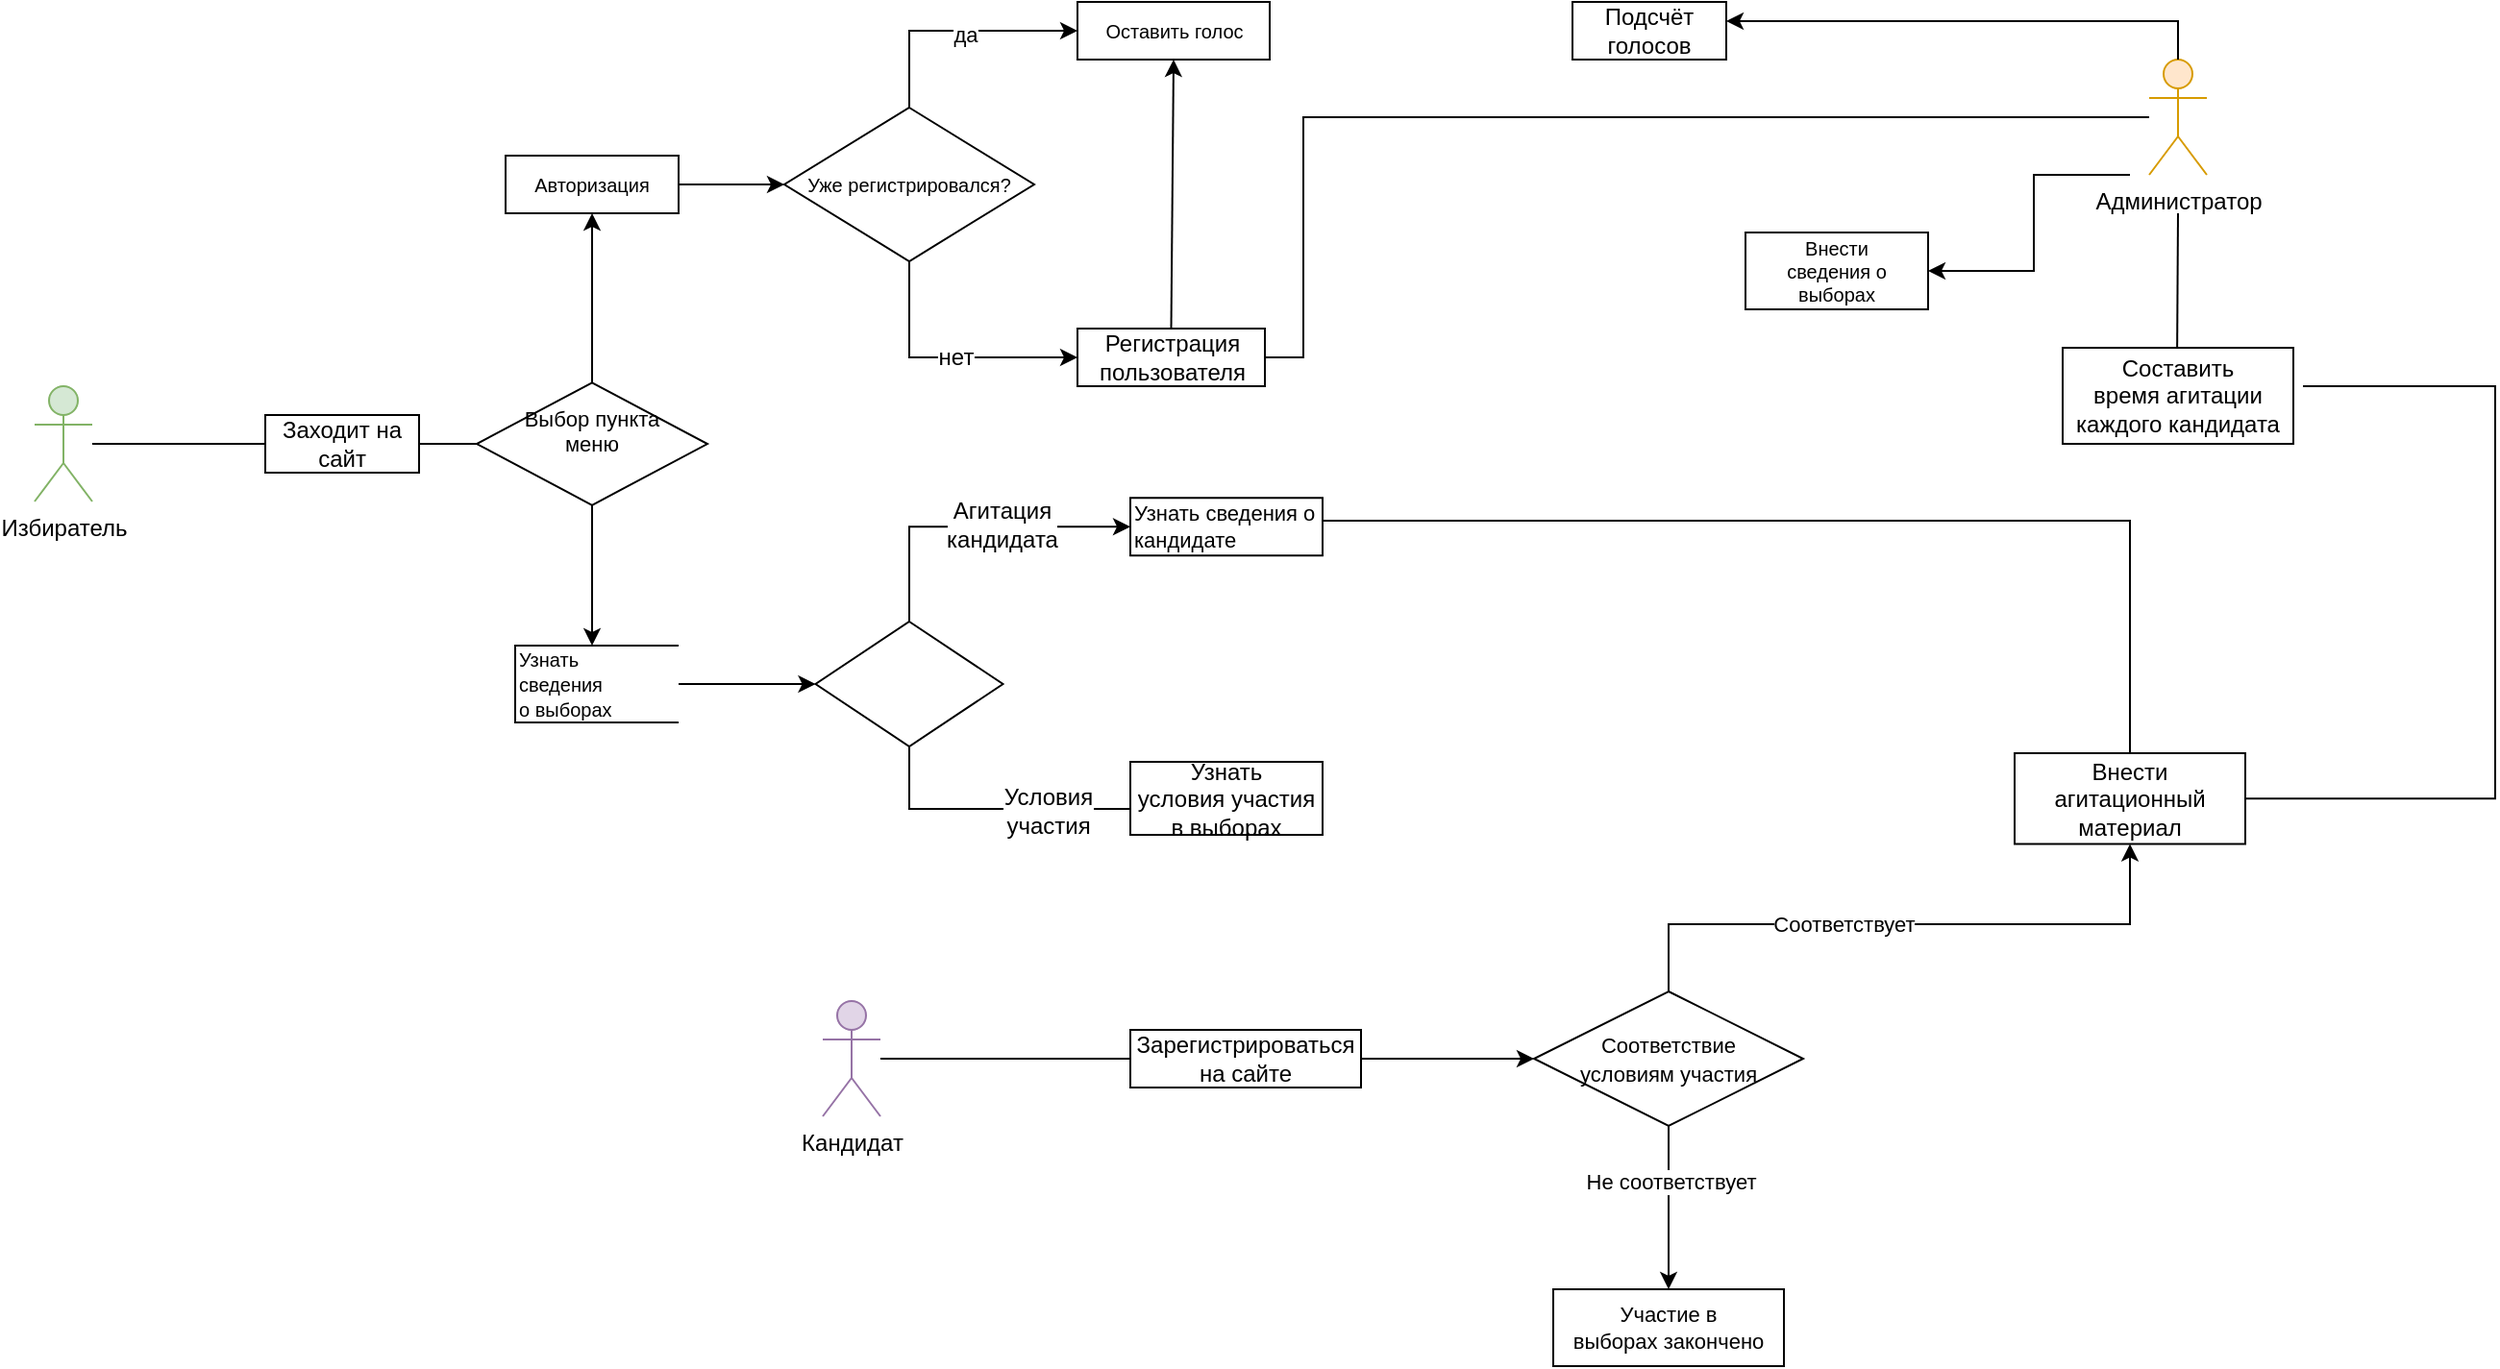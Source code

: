 <mxfile version="15.4.3" type="github"><diagram id="JmuFzZtwAlmiX_NOEhPW" name="Page-1"><mxGraphModel dx="1038" dy="617" grid="1" gridSize="10" guides="1" tooltips="1" connect="1" arrows="1" fold="1" page="1" pageScale="1" pageWidth="827" pageHeight="1169" math="0" shadow="0"><root><mxCell id="0"/><mxCell id="1" parent="0"/><mxCell id="QcxPbey-fvQrx8h6nicg-6" value="" style="edgeStyle=none;rounded=0;orthogonalLoop=1;jettySize=auto;html=1;endArrow=none;endFill=0;" parent="1" target="QcxPbey-fvQrx8h6nicg-3" edge="1"><mxGeometry relative="1" as="geometry"><mxPoint x="90" y="400" as="sourcePoint"/></mxGeometry></mxCell><mxCell id="Ckuc4saJkIq0bEPmqGia-1" value="Избиратель" style="shape=umlActor;verticalLabelPosition=bottom;verticalAlign=top;html=1;outlineConnect=0;hachureGap=4;pointerEvents=0;fillColor=#d5e8d4;strokeColor=#82b366;" parent="1" vertex="1"><mxGeometry x="60" y="370" width="30" height="60" as="geometry"/></mxCell><mxCell id="Ckuc4saJkIq0bEPmqGia-4" value="Администратор" style="shape=umlActor;verticalLabelPosition=bottom;verticalAlign=top;html=1;outlineConnect=0;hachureGap=4;pointerEvents=0;fillColor=#ffe6cc;strokeColor=#d79b00;" parent="1" vertex="1"><mxGeometry x="1160" y="200" width="30" height="60" as="geometry"/></mxCell><mxCell id="Ckuc4saJkIq0bEPmqGia-5" value="Кандидат" style="shape=umlActor;verticalLabelPosition=bottom;verticalAlign=top;html=1;outlineConnect=0;hachureGap=4;pointerEvents=0;fillColor=#e1d5e7;strokeColor=#9673a6;" parent="1" vertex="1"><mxGeometry x="470" y="690" width="30" height="60" as="geometry"/></mxCell><mxCell id="QcxPbey-fvQrx8h6nicg-13" style="edgeStyle=none;rounded=0;orthogonalLoop=1;jettySize=auto;html=1;exitX=1;exitY=0.5;exitDx=0;exitDy=0;entryX=0;entryY=0.5;entryDx=0;entryDy=0;fontSize=10;endArrow=none;endFill=0;" parent="1" source="QcxPbey-fvQrx8h6nicg-3" edge="1"><mxGeometry relative="1" as="geometry"><mxPoint x="290" y="400" as="targetPoint"/></mxGeometry></mxCell><mxCell id="QcxPbey-fvQrx8h6nicg-3" value="Заходит на сайт" style="rounded=0;whiteSpace=wrap;html=1;" parent="1" vertex="1"><mxGeometry x="180" y="385" width="80" height="30" as="geometry"/></mxCell><mxCell id="QcxPbey-fvQrx8h6nicg-22" value="" style="edgeStyle=none;rounded=0;orthogonalLoop=1;jettySize=auto;html=1;fontSize=11;endArrow=classic;endFill=1;" parent="1" source="QcxPbey-fvQrx8h6nicg-18" target="QcxPbey-fvQrx8h6nicg-21" edge="1"><mxGeometry relative="1" as="geometry"/></mxCell><mxCell id="QcxPbey-fvQrx8h6nicg-25" value="" style="edgeStyle=none;rounded=0;orthogonalLoop=1;jettySize=auto;html=1;fontSize=11;endArrow=classic;endFill=1;" parent="1" source="QcxPbey-fvQrx8h6nicg-18" edge="1"><mxGeometry relative="1" as="geometry"><mxPoint x="350" y="505" as="targetPoint"/></mxGeometry></mxCell><mxCell id="QcxPbey-fvQrx8h6nicg-18" value="&lt;font style=&quot;font-size: 11px&quot;&gt;Выбор пункта &lt;br&gt;&lt;font style=&quot;font-size: 11px&quot;&gt;меню&lt;/font&gt; &lt;font style=&quot;font-size: 11px&quot;&gt; &lt;br&gt; &lt;br&gt; &lt;/font&gt;&lt;/font&gt;" style="strokeWidth=1;html=1;shape=mxgraph.flowchart.decision;whiteSpace=wrap;fontSize=10;" parent="1" vertex="1"><mxGeometry x="290" y="368.13" width="120" height="63.75" as="geometry"/></mxCell><mxCell id="QcxPbey-fvQrx8h6nicg-39" value="" style="edgeStyle=none;rounded=0;orthogonalLoop=1;jettySize=auto;html=1;fontSize=11;endArrow=classic;endFill=1;" parent="1" source="QcxPbey-fvQrx8h6nicg-21" target="QcxPbey-fvQrx8h6nicg-38" edge="1"><mxGeometry relative="1" as="geometry"/></mxCell><mxCell id="QcxPbey-fvQrx8h6nicg-21" value="Авторизация" style="whiteSpace=wrap;html=1;fontSize=10;strokeWidth=1;" parent="1" vertex="1"><mxGeometry x="305" y="250" width="90" height="30" as="geometry"/></mxCell><mxCell id="QcxPbey-fvQrx8h6nicg-60" value="" style="edgeStyle=none;rounded=0;orthogonalLoop=1;jettySize=auto;html=1;fontSize=12;endArrow=classic;endFill=1;elbow=vertical;" parent="1" source="QcxPbey-fvQrx8h6nicg-29" target="QcxPbey-fvQrx8h6nicg-59" edge="1"><mxGeometry relative="1" as="geometry"/></mxCell><mxCell id="QcxPbey-fvQrx8h6nicg-29" value="&lt;font&gt;&lt;span style=&quot;text-align: center ; font-size: 10px&quot;&gt;Узнать&lt;/span&gt;&lt;br style=&quot;text-align: center&quot;&gt;&lt;span style=&quot;text-align: center ; font-size: 10px&quot;&gt;сведения&lt;/span&gt;&lt;/font&gt; &lt;br&gt;&lt;div style=&quot;text-align: center&quot;&gt;&lt;span style=&quot;font-size: 10px&quot;&gt;о выборах&lt;/span&gt;&lt;/div&gt;" style="strokeWidth=1;html=1;shape=mxgraph.flowchart.annotation_1;align=left;pointerEvents=1;rounded=0;fontSize=11;" parent="1" vertex="1"><mxGeometry x="310" y="505" width="85" height="40" as="geometry"/></mxCell><mxCell id="QcxPbey-fvQrx8h6nicg-33" value="" style="edgeStyle=none;rounded=0;orthogonalLoop=1;jettySize=auto;html=1;fontSize=11;endArrow=none;endFill=0;" parent="1" edge="1"><mxGeometry relative="1" as="geometry"><mxPoint x="1174.5" y="360" as="sourcePoint"/><mxPoint x="1175" y="280" as="targetPoint"/></mxGeometry></mxCell><mxCell id="QcxPbey-fvQrx8h6nicg-34" value="Внести&lt;br&gt;&lt;font&gt;сведения&amp;nbsp;&lt;/font&gt;&lt;font&gt;о выборах&lt;/font&gt;" style="whiteSpace=wrap;html=1;fontSize=10;strokeWidth=1;" parent="1" vertex="1"><mxGeometry x="950" y="290" width="95" height="40" as="geometry"/></mxCell><mxCell id="QcxPbey-fvQrx8h6nicg-38" value="Уже регистрировался?" style="rhombus;whiteSpace=wrap;html=1;fontSize=10;strokeWidth=1;" parent="1" vertex="1"><mxGeometry x="450" y="225" width="130" height="80" as="geometry"/></mxCell><mxCell id="QcxPbey-fvQrx8h6nicg-40" value="Оставить голос" style="whiteSpace=wrap;html=1;fontSize=10;strokeWidth=1;" parent="1" vertex="1"><mxGeometry x="602.5" y="170" width="100" height="30" as="geometry"/></mxCell><mxCell id="QcxPbey-fvQrx8h6nicg-46" value="" style="endArrow=classic;html=1;rounded=0;fontSize=11;edgeStyle=orthogonalEdgeStyle;elbow=vertical;endFill=1;entryX=0;entryY=0.5;entryDx=0;entryDy=0;exitX=0.5;exitY=0;exitDx=0;exitDy=0;" parent="1" source="QcxPbey-fvQrx8h6nicg-38" target="QcxPbey-fvQrx8h6nicg-40" edge="1"><mxGeometry width="50" height="50" relative="1" as="geometry"><mxPoint x="510" y="200" as="sourcePoint"/><mxPoint x="530" y="90" as="targetPoint"/></mxGeometry></mxCell><mxCell id="QcxPbey-fvQrx8h6nicg-47" value="да" style="edgeLabel;html=1;align=center;verticalAlign=middle;resizable=0;points=[];fontSize=11;" parent="QcxPbey-fvQrx8h6nicg-46" vertex="1" connectable="0"><mxGeometry x="0.086" y="-2" relative="1" as="geometry"><mxPoint as="offset"/></mxGeometry></mxCell><mxCell id="QcxPbey-fvQrx8h6nicg-50" value="&lt;font&gt;Регистрация&lt;br&gt;&lt;/font&gt;&lt;font&gt;пользователя&lt;/font&gt;" style="rounded=0;whiteSpace=wrap;html=1;fontSize=12;strokeWidth=1;" parent="1" vertex="1"><mxGeometry x="602.5" y="340" width="97.5" height="30" as="geometry"/></mxCell><mxCell id="QcxPbey-fvQrx8h6nicg-51" value="" style="endArrow=classic;html=1;rounded=0;fontSize=12;edgeStyle=orthogonalEdgeStyle;elbow=vertical;exitX=0.5;exitY=1;exitDx=0;exitDy=0;entryX=0;entryY=0.5;entryDx=0;entryDy=0;" parent="1" source="QcxPbey-fvQrx8h6nicg-38" target="QcxPbey-fvQrx8h6nicg-50" edge="1"><mxGeometry width="50" height="50" relative="1" as="geometry"><mxPoint x="430" y="370" as="sourcePoint"/><mxPoint x="480" y="320" as="targetPoint"/></mxGeometry></mxCell><mxCell id="QcxPbey-fvQrx8h6nicg-52" value="нет" style="edgeLabel;html=1;align=center;verticalAlign=middle;resizable=0;points=[];fontSize=12;" parent="QcxPbey-fvQrx8h6nicg-51" vertex="1" connectable="0"><mxGeometry x="0.07" relative="1" as="geometry"><mxPoint as="offset"/></mxGeometry></mxCell><mxCell id="QcxPbey-fvQrx8h6nicg-55" value="Подсчёт голосов" style="rounded=0;whiteSpace=wrap;html=1;fontSize=12;strokeWidth=1;" parent="1" vertex="1"><mxGeometry x="860" y="170" width="80" height="30" as="geometry"/></mxCell><mxCell id="QcxPbey-fvQrx8h6nicg-56" value="" style="endArrow=classic;html=1;rounded=0;fontSize=12;edgeStyle=orthogonalEdgeStyle;elbow=vertical;endFill=1;" parent="1" source="Ckuc4saJkIq0bEPmqGia-4" edge="1"><mxGeometry width="50" height="50" relative="1" as="geometry"><mxPoint x="845" y="360" as="sourcePoint"/><mxPoint x="940" y="180" as="targetPoint"/><Array as="points"><mxPoint x="1175" y="180"/><mxPoint x="940" y="180"/></Array></mxGeometry></mxCell><mxCell id="QcxPbey-fvQrx8h6nicg-58" value="" style="endArrow=classic;html=1;rounded=0;fontSize=12;elbow=vertical;entryX=0.5;entryY=1;entryDx=0;entryDy=0;exitX=0.5;exitY=0;exitDx=0;exitDy=0;" parent="1" source="QcxPbey-fvQrx8h6nicg-50" target="QcxPbey-fvQrx8h6nicg-40" edge="1"><mxGeometry width="50" height="50" relative="1" as="geometry"><mxPoint x="570" y="350" as="sourcePoint"/><mxPoint x="620" y="300" as="targetPoint"/></mxGeometry></mxCell><mxCell id="QcxPbey-fvQrx8h6nicg-59" value="" style="rhombus;whiteSpace=wrap;html=1;rounded=0;fontSize=11;align=left;strokeWidth=1;" parent="1" vertex="1"><mxGeometry x="466.25" y="492.5" width="97.5" height="65" as="geometry"/></mxCell><mxCell id="QcxPbey-fvQrx8h6nicg-61" value="Узнать сведения о кандидате" style="whiteSpace=wrap;html=1;rounded=0;fontSize=11;align=left;strokeWidth=1;" parent="1" vertex="1"><mxGeometry x="630" y="428.13" width="100" height="30" as="geometry"/></mxCell><mxCell id="QcxPbey-fvQrx8h6nicg-64" value="" style="endArrow=classic;html=1;rounded=0;fontSize=12;edgeStyle=orthogonalEdgeStyle;elbow=vertical;entryX=0;entryY=0.5;entryDx=0;entryDy=0;exitX=0.5;exitY=0;exitDx=0;exitDy=0;" parent="1" source="QcxPbey-fvQrx8h6nicg-59" target="QcxPbey-fvQrx8h6nicg-61" edge="1"><mxGeometry width="50" height="50" relative="1" as="geometry"><mxPoint x="510" y="490" as="sourcePoint"/><mxPoint x="550" y="490" as="targetPoint"/><Array as="points"><mxPoint x="515" y="443"/></Array></mxGeometry></mxCell><mxCell id="QcxPbey-fvQrx8h6nicg-66" value="Агитация&lt;br&gt;&lt;font&gt;кандидата&lt;/font&gt;" style="edgeLabel;html=1;align=center;verticalAlign=middle;resizable=0;points=[];fontSize=12;" parent="QcxPbey-fvQrx8h6nicg-64" vertex="1" connectable="0"><mxGeometry x="0.183" y="1" relative="1" as="geometry"><mxPoint as="offset"/></mxGeometry></mxCell><mxCell id="QcxPbey-fvQrx8h6nicg-65" style="edgeStyle=orthogonalEdgeStyle;rounded=0;orthogonalLoop=1;jettySize=auto;html=1;exitX=0.5;exitY=1;exitDx=0;exitDy=0;fontSize=12;endArrow=classic;endFill=1;" parent="1" source="QcxPbey-fvQrx8h6nicg-61" target="QcxPbey-fvQrx8h6nicg-61" edge="1"><mxGeometry relative="1" as="geometry"/></mxCell><mxCell id="QcxPbey-fvQrx8h6nicg-69" value="Зарегистрироваться&lt;br&gt;&lt;font&gt;на сайте&lt;/font&gt;" style="rounded=0;whiteSpace=wrap;html=1;fontSize=12;strokeWidth=1;" parent="1" vertex="1"><mxGeometry x="630" y="705" width="120" height="30" as="geometry"/></mxCell><mxCell id="QcxPbey-fvQrx8h6nicg-70" value="" style="endArrow=none;html=1;rounded=0;fontSize=12;elbow=vertical;entryX=0;entryY=0.5;entryDx=0;entryDy=0;endFill=0;" parent="1" source="Ckuc4saJkIq0bEPmqGia-5" target="QcxPbey-fvQrx8h6nicg-69" edge="1"><mxGeometry width="50" height="50" relative="1" as="geometry"><mxPoint x="720" y="520" as="sourcePoint"/><mxPoint x="770" y="470" as="targetPoint"/><Array as="points"><mxPoint x="520" y="720"/><mxPoint x="570" y="720"/></Array></mxGeometry></mxCell><mxCell id="QcxPbey-fvQrx8h6nicg-71" value="Узнать&lt;br&gt;условия&amp;nbsp;&lt;font&gt;участия в выборах&lt;/font&gt;" style="rounded=0;whiteSpace=wrap;html=1;fontSize=12;strokeWidth=1;" parent="1" vertex="1"><mxGeometry x="630" y="565.5" width="100" height="38" as="geometry"/></mxCell><mxCell id="QcxPbey-fvQrx8h6nicg-72" value="" style="endArrow=none;html=1;rounded=0;fontSize=12;elbow=vertical;exitX=0.5;exitY=1;exitDx=0;exitDy=0;edgeStyle=orthogonalEdgeStyle;entryX=0;entryY=0.5;entryDx=0;entryDy=0;" parent="1" source="QcxPbey-fvQrx8h6nicg-59" target="QcxPbey-fvQrx8h6nicg-71" edge="1"><mxGeometry width="50" height="50" relative="1" as="geometry"><mxPoint x="720" y="500" as="sourcePoint"/><mxPoint x="515" y="590" as="targetPoint"/><Array as="points"><mxPoint x="515" y="590"/><mxPoint x="630" y="590"/></Array></mxGeometry></mxCell><mxCell id="QcxPbey-fvQrx8h6nicg-74" value="Условия&lt;br&gt;&lt;font&gt;участия&lt;/font&gt;" style="edgeLabel;html=1;align=center;verticalAlign=middle;resizable=0;points=[];fontSize=12;" parent="QcxPbey-fvQrx8h6nicg-72" vertex="1" connectable="0"><mxGeometry x="0.363" y="-1" relative="1" as="geometry"><mxPoint as="offset"/></mxGeometry></mxCell><mxCell id="QcxPbey-fvQrx8h6nicg-75" value="" style="endArrow=none;html=1;rounded=0;fontSize=12;edgeStyle=orthogonalEdgeStyle;elbow=vertical;exitX=1;exitY=0.5;exitDx=0;exitDy=0;" parent="1" source="QcxPbey-fvQrx8h6nicg-50" target="Ckuc4saJkIq0bEPmqGia-4" edge="1"><mxGeometry width="50" height="50" relative="1" as="geometry"><mxPoint x="720" y="390" as="sourcePoint"/><mxPoint x="1090" y="230" as="targetPoint"/><Array as="points"><mxPoint x="720" y="355"/><mxPoint x="720" y="230"/></Array></mxGeometry></mxCell><mxCell id="QcxPbey-fvQrx8h6nicg-78" value="" style="endArrow=classic;html=1;rounded=0;fontSize=12;elbow=vertical;" parent="1" edge="1"><mxGeometry width="50" height="50" relative="1" as="geometry"><mxPoint x="750" y="720" as="sourcePoint"/><mxPoint x="840" y="720" as="targetPoint"/></mxGeometry></mxCell><mxCell id="QcxPbey-fvQrx8h6nicg-79" value="Внести агитационный&lt;br&gt;&lt;font&gt;материал&lt;/font&gt;" style="rounded=0;whiteSpace=wrap;html=1;fontSize=12;strokeWidth=1;" parent="1" vertex="1"><mxGeometry x="1090" y="561" width="120" height="47.25" as="geometry"/></mxCell><mxCell id="QcxPbey-fvQrx8h6nicg-81" value="Составить&lt;br&gt;время&amp;nbsp;&lt;font&gt;агитации каждого кандидата&lt;/font&gt;" style="rounded=0;whiteSpace=wrap;html=1;fontSize=12;strokeWidth=1;" parent="1" vertex="1"><mxGeometry x="1115" y="350" width="120" height="50" as="geometry"/></mxCell><mxCell id="QcxPbey-fvQrx8h6nicg-82" value="" style="endArrow=classic;html=1;rounded=0;fontSize=12;elbow=vertical;edgeStyle=orthogonalEdgeStyle;entryX=1;entryY=0.5;entryDx=0;entryDy=0;" parent="1" target="QcxPbey-fvQrx8h6nicg-34" edge="1"><mxGeometry width="50" height="50" relative="1" as="geometry"><mxPoint x="1150" y="260" as="sourcePoint"/><mxPoint x="1050" y="380" as="targetPoint"/><Array as="points"><mxPoint x="1100" y="260"/><mxPoint x="1100" y="310"/></Array></mxGeometry></mxCell><mxCell id="QcxPbey-fvQrx8h6nicg-83" value="" style="endArrow=none;html=1;rounded=0;fontSize=12;edgeStyle=orthogonalEdgeStyle;elbow=vertical;entryX=1;entryY=0.5;entryDx=0;entryDy=0;exitX=0.5;exitY=0;exitDx=0;exitDy=0;endFill=0;" parent="1" source="QcxPbey-fvQrx8h6nicg-79" target="QcxPbey-fvQrx8h6nicg-61" edge="1"><mxGeometry width="50" height="50" relative="1" as="geometry"><mxPoint x="900" y="630" as="sourcePoint"/><mxPoint x="810" y="440" as="targetPoint"/><Array as="points"><mxPoint x="1150" y="440"/><mxPoint x="730" y="440"/></Array></mxGeometry></mxCell><mxCell id="QcxPbey-fvQrx8h6nicg-85" value="&lt;font style=&quot;font-size: 11px&quot;&gt;Соответствие&lt;font style=&quot;font-size: 11px&quot;&gt;&lt;br&gt;условиям &lt;/font&gt; &lt;font style=&quot;font-size: 11px&quot;&gt;участия&lt;/font&gt;&lt;/font&gt;" style="rhombus;whiteSpace=wrap;html=1;rounded=0;fontSize=12;strokeWidth=1;" parent="1" vertex="1"><mxGeometry x="840" y="685" width="140" height="70" as="geometry"/></mxCell><mxCell id="QcxPbey-fvQrx8h6nicg-88" value="Участие в&lt;br&gt;выборах&amp;nbsp;&lt;font&gt;закончено&lt;/font&gt;" style="rounded=0;whiteSpace=wrap;html=1;fontSize=11;strokeWidth=1;" parent="1" vertex="1"><mxGeometry x="850" y="840" width="120" height="40" as="geometry"/></mxCell><mxCell id="QcxPbey-fvQrx8h6nicg-89" value="" style="endArrow=classic;html=1;rounded=0;fontSize=11;edgeStyle=orthogonalEdgeStyle;elbow=vertical;entryX=0.5;entryY=1;entryDx=0;entryDy=0;exitX=0.5;exitY=0;exitDx=0;exitDy=0;" parent="1" source="QcxPbey-fvQrx8h6nicg-85" target="QcxPbey-fvQrx8h6nicg-79" edge="1"><mxGeometry width="50" height="50" relative="1" as="geometry"><mxPoint x="910" y="680" as="sourcePoint"/><mxPoint x="1150" y="630" as="targetPoint"/><Array as="points"><mxPoint x="910" y="650"/><mxPoint x="1150" y="650"/></Array></mxGeometry></mxCell><mxCell id="QcxPbey-fvQrx8h6nicg-90" value="Соответствует" style="edgeLabel;html=1;align=center;verticalAlign=middle;resizable=0;points=[];fontSize=11;" parent="QcxPbey-fvQrx8h6nicg-89" vertex="1" connectable="0"><mxGeometry x="-0.204" relative="1" as="geometry"><mxPoint as="offset"/></mxGeometry></mxCell><mxCell id="QcxPbey-fvQrx8h6nicg-91" value="" style="endArrow=classic;html=1;rounded=0;fontSize=11;elbow=vertical;entryX=0.5;entryY=0;entryDx=0;entryDy=0;exitX=0.5;exitY=1;exitDx=0;exitDy=0;" parent="1" source="QcxPbey-fvQrx8h6nicg-85" target="QcxPbey-fvQrx8h6nicg-88" edge="1"><mxGeometry width="50" height="50" relative="1" as="geometry"><mxPoint x="820" y="630" as="sourcePoint"/><mxPoint x="870" y="580" as="targetPoint"/></mxGeometry></mxCell><mxCell id="QcxPbey-fvQrx8h6nicg-92" value="Не соответствует" style="edgeLabel;html=1;align=center;verticalAlign=middle;resizable=0;points=[];fontSize=11;" parent="QcxPbey-fvQrx8h6nicg-91" vertex="1" connectable="0"><mxGeometry x="-0.322" y="1" relative="1" as="geometry"><mxPoint as="offset"/></mxGeometry></mxCell><mxCell id="QcxPbey-fvQrx8h6nicg-93" value="" style="endArrow=none;html=1;rounded=0;fontSize=11;elbow=vertical;edgeStyle=orthogonalEdgeStyle;entryX=1;entryY=0.5;entryDx=0;entryDy=0;endFill=0;" parent="1" target="QcxPbey-fvQrx8h6nicg-79" edge="1"><mxGeometry width="50" height="50" relative="1" as="geometry"><mxPoint x="1240" y="370" as="sourcePoint"/><mxPoint x="1260" y="590" as="targetPoint"/><Array as="points"><mxPoint x="1340" y="370"/><mxPoint x="1340" y="585"/></Array></mxGeometry></mxCell></root></mxGraphModel></diagram></mxfile>